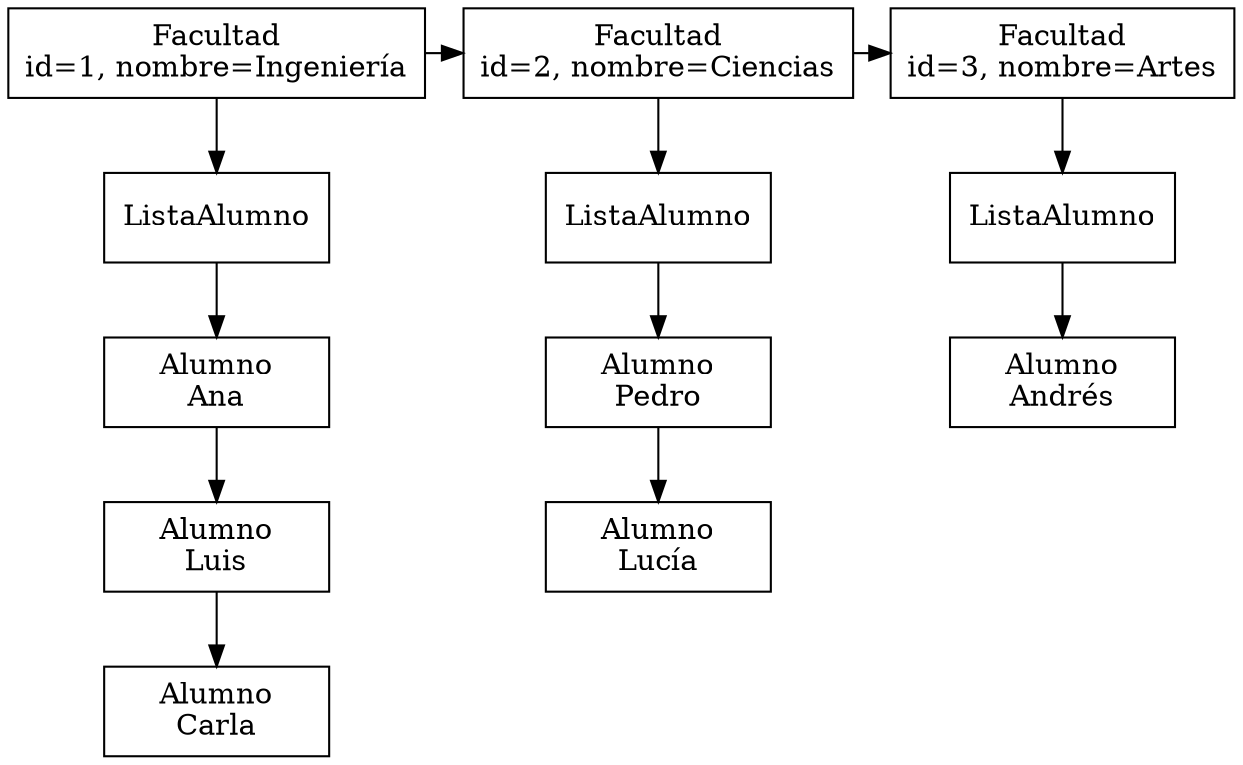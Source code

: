 digraph G {
    node [shape=box, width=1.5, height=0.6];

    // Facultad 1
    facultad1 [label="Facultad\nid=1, nombre=Ingeniería"];
    listaAlumnos1 [label="ListaAlumno"];
    facultad1 -> listaAlumnos1;

    alumno1_1 [label="Alumno\nAna"];
    alumno1_2 [label="Alumno\nLuis"];
    alumno1_3 [label="Alumno\nCarla"];

    listaAlumnos1 -> alumno1_1;
    alumno1_1 -> alumno1_2;
    alumno1_2 -> alumno1_3;

    // Facultad 2
    facultad2 [label="Facultad\nid=2, nombre=Ciencias"];
    listaAlumnos2 [label="ListaAlumno"];
    facultad2 -> listaAlumnos2;

    alumno2_1 [label="Alumno\nPedro"];
    alumno2_2 [label="Alumno\nLucía"];

    listaAlumnos2 -> alumno2_1;
    alumno2_1 -> alumno2_2;

    // Facultad 3
    facultad3 [label="Facultad\nid=3, nombre=Artes"];
    listaAlumnos3 [label="ListaAlumno"];
    facultad3 -> listaAlumnos3;

    alumno3_1 [label="Alumno\nAndrés"];

    listaAlumnos3 -> alumno3_1;

    // Conexión entre Facultades
    facultad1 -> facultad2;
    facultad2 -> facultad3;
    
    {rank=same; facultad1; facultad2; facultad3;}
}
